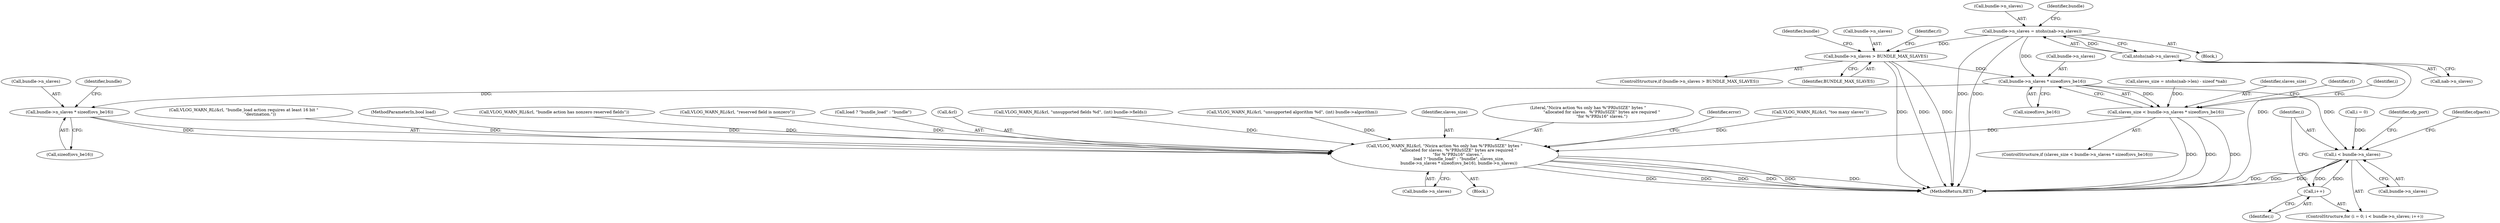 digraph "0_ovs_9237a63c47bd314b807cda0bd2216264e82edbe8@API" {
"1000334" [label="(Call,bundle->n_slaves * sizeof(ovs_be16))"];
"1000122" [label="(Call,bundle->n_slaves = ntohs(nab->n_slaves))"];
"1000126" [label="(Call,ntohs(nab->n_slaves))"];
"1000191" [label="(Call,bundle->n_slaves > BUNDLE_MAX_SLAVES)"];
"1000332" [label="(Call,slaves_size < bundle->n_slaves * sizeof(ovs_be16))"];
"1000341" [label="(Call,VLOG_WARN_RL(&rl, \"Nicira action %s only has %\"PRIuSIZE\" bytes \"\n                     \"allocated for slaves.  %\"PRIuSIZE\" bytes are required \"\n                     \"for %\"PRIu16\" slaves.\",\n                      load ? \"bundle_load\" : \"bundle\", slaves_size,\n                      bundle->n_slaves * sizeof(ovs_be16), bundle->n_slaves))"];
"1000350" [label="(Call,bundle->n_slaves * sizeof(ovs_be16))"];
"1000368" [label="(Call,i < bundle->n_slaves)"];
"1000373" [label="(Call,i++)"];
"1000123" [label="(Call,bundle->n_slaves)"];
"1000356" [label="(Call,bundle->n_slaves)"];
"1000369" [label="(Identifier,i)"];
"1000374" [label="(Identifier,i)"];
"1000332" [label="(Call,slaves_size < bundle->n_slaves * sizeof(ovs_be16))"];
"1000191" [label="(Call,bundle->n_slaves > BUNDLE_MAX_SLAVES)"];
"1000343" [label="(Identifier,rl)"];
"1000364" [label="(ControlStructure,for (i = 0; i < bundle->n_slaves; i++))"];
"1000106" [label="(Block,)"];
"1000101" [label="(MethodParameterIn,bool load)"];
"1000366" [label="(Identifier,i)"];
"1000340" [label="(Block,)"];
"1000324" [label="(Call,VLOG_WARN_RL(&rl, \"bundle action has nonzero reserved fields\"))"];
"1000357" [label="(Identifier,bundle)"];
"1000368" [label="(Call,i < bundle->n_slaves)"];
"1000190" [label="(ControlStructure,if (bundle->n_slaves > BUNDLE_MAX_SLAVES))"];
"1000132" [label="(Identifier,bundle)"];
"1000195" [label="(Identifier,BUNDLE_MAX_SLAVES)"];
"1000160" [label="(Call,slaves_size = ntohs(nab->len) - sizeof *nab)"];
"1000378" [label="(Identifier,ofp_port)"];
"1000127" [label="(Call,nab->n_slaves)"];
"1000333" [label="(Identifier,slaves_size)"];
"1000247" [label="(Call,VLOG_WARN_RL(&rl, \"reserved field is nonzero\"))"];
"1000206" [label="(Identifier,bundle)"];
"1000126" [label="(Call,ntohs(nab->n_slaves))"];
"1000345" [label="(Call,load ? \"bundle_load\" : \"bundle\")"];
"1000342" [label="(Call,&rl)"];
"1000354" [label="(Call,sizeof(ovs_be16))"];
"1000351" [label="(Call,bundle->n_slaves)"];
"1000400" [label="(Identifier,ofpacts)"];
"1000415" [label="(MethodReturn,RET)"];
"1000122" [label="(Call,bundle->n_slaves = ntohs(nab->n_slaves))"];
"1000192" [label="(Call,bundle->n_slaves)"];
"1000365" [label="(Call,i = 0)"];
"1000341" [label="(Call,VLOG_WARN_RL(&rl, \"Nicira action %s only has %\"PRIuSIZE\" bytes \"\n                     \"allocated for slaves.  %\"PRIuSIZE\" bytes are required \"\n                     \"for %\"PRIu16\" slaves.\",\n                      load ? \"bundle_load\" : \"bundle\", slaves_size,\n                      bundle->n_slaves * sizeof(ovs_be16), bundle->n_slaves))"];
"1000334" [label="(Call,bundle->n_slaves * sizeof(ovs_be16))"];
"1000338" [label="(Call,sizeof(ovs_be16))"];
"1000180" [label="(Call,VLOG_WARN_RL(&rl, \"unsupported fields %d\", (int) bundle->fields))"];
"1000215" [label="(Call,VLOG_WARN_RL(&rl, \"unsupported algorithm %d\", (int) bundle->algorithm))"];
"1000331" [label="(ControlStructure,if (slaves_size < bundle->n_slaves * sizeof(ovs_be16)))"];
"1000349" [label="(Identifier,slaves_size)"];
"1000350" [label="(Call,bundle->n_slaves * sizeof(ovs_be16))"];
"1000373" [label="(Call,i++)"];
"1000344" [label="(Literal,\"Nicira action %s only has %\"PRIuSIZE\" bytes \"\n                     \"allocated for slaves.  %\"PRIuSIZE\" bytes are required \"\n                     \"for %\"PRIu16\" slaves.\")"];
"1000335" [label="(Call,bundle->n_slaves)"];
"1000360" [label="(Identifier,error)"];
"1000199" [label="(Identifier,rl)"];
"1000197" [label="(Call,VLOG_WARN_RL(&rl, \"too many slaves\"))"];
"1000306" [label="(Call,VLOG_WARN_RL(&rl, \"bundle_load action requires at least 16 bit \"\n                         \"destination.\"))"];
"1000370" [label="(Call,bundle->n_slaves)"];
"1000334" -> "1000332"  [label="AST: "];
"1000334" -> "1000338"  [label="CFG: "];
"1000335" -> "1000334"  [label="AST: "];
"1000338" -> "1000334"  [label="AST: "];
"1000332" -> "1000334"  [label="CFG: "];
"1000334" -> "1000332"  [label="DDG: "];
"1000122" -> "1000334"  [label="DDG: "];
"1000191" -> "1000334"  [label="DDG: "];
"1000334" -> "1000350"  [label="DDG: "];
"1000334" -> "1000368"  [label="DDG: "];
"1000122" -> "1000106"  [label="AST: "];
"1000122" -> "1000126"  [label="CFG: "];
"1000123" -> "1000122"  [label="AST: "];
"1000126" -> "1000122"  [label="AST: "];
"1000132" -> "1000122"  [label="CFG: "];
"1000122" -> "1000415"  [label="DDG: "];
"1000122" -> "1000415"  [label="DDG: "];
"1000126" -> "1000122"  [label="DDG: "];
"1000122" -> "1000191"  [label="DDG: "];
"1000126" -> "1000127"  [label="CFG: "];
"1000127" -> "1000126"  [label="AST: "];
"1000126" -> "1000415"  [label="DDG: "];
"1000191" -> "1000190"  [label="AST: "];
"1000191" -> "1000195"  [label="CFG: "];
"1000192" -> "1000191"  [label="AST: "];
"1000195" -> "1000191"  [label="AST: "];
"1000199" -> "1000191"  [label="CFG: "];
"1000206" -> "1000191"  [label="CFG: "];
"1000191" -> "1000415"  [label="DDG: "];
"1000191" -> "1000415"  [label="DDG: "];
"1000191" -> "1000415"  [label="DDG: "];
"1000332" -> "1000331"  [label="AST: "];
"1000333" -> "1000332"  [label="AST: "];
"1000343" -> "1000332"  [label="CFG: "];
"1000366" -> "1000332"  [label="CFG: "];
"1000332" -> "1000415"  [label="DDG: "];
"1000332" -> "1000415"  [label="DDG: "];
"1000332" -> "1000415"  [label="DDG: "];
"1000160" -> "1000332"  [label="DDG: "];
"1000332" -> "1000341"  [label="DDG: "];
"1000341" -> "1000340"  [label="AST: "];
"1000341" -> "1000356"  [label="CFG: "];
"1000342" -> "1000341"  [label="AST: "];
"1000344" -> "1000341"  [label="AST: "];
"1000345" -> "1000341"  [label="AST: "];
"1000349" -> "1000341"  [label="AST: "];
"1000350" -> "1000341"  [label="AST: "];
"1000356" -> "1000341"  [label="AST: "];
"1000360" -> "1000341"  [label="CFG: "];
"1000341" -> "1000415"  [label="DDG: "];
"1000341" -> "1000415"  [label="DDG: "];
"1000341" -> "1000415"  [label="DDG: "];
"1000341" -> "1000415"  [label="DDG: "];
"1000341" -> "1000415"  [label="DDG: "];
"1000341" -> "1000415"  [label="DDG: "];
"1000247" -> "1000341"  [label="DDG: "];
"1000215" -> "1000341"  [label="DDG: "];
"1000306" -> "1000341"  [label="DDG: "];
"1000180" -> "1000341"  [label="DDG: "];
"1000324" -> "1000341"  [label="DDG: "];
"1000197" -> "1000341"  [label="DDG: "];
"1000101" -> "1000341"  [label="DDG: "];
"1000350" -> "1000341"  [label="DDG: "];
"1000350" -> "1000354"  [label="CFG: "];
"1000351" -> "1000350"  [label="AST: "];
"1000354" -> "1000350"  [label="AST: "];
"1000357" -> "1000350"  [label="CFG: "];
"1000368" -> "1000364"  [label="AST: "];
"1000368" -> "1000370"  [label="CFG: "];
"1000369" -> "1000368"  [label="AST: "];
"1000370" -> "1000368"  [label="AST: "];
"1000378" -> "1000368"  [label="CFG: "];
"1000400" -> "1000368"  [label="CFG: "];
"1000368" -> "1000415"  [label="DDG: "];
"1000368" -> "1000415"  [label="DDG: "];
"1000368" -> "1000415"  [label="DDG: "];
"1000365" -> "1000368"  [label="DDG: "];
"1000373" -> "1000368"  [label="DDG: "];
"1000368" -> "1000373"  [label="DDG: "];
"1000373" -> "1000364"  [label="AST: "];
"1000373" -> "1000374"  [label="CFG: "];
"1000374" -> "1000373"  [label="AST: "];
"1000369" -> "1000373"  [label="CFG: "];
}
